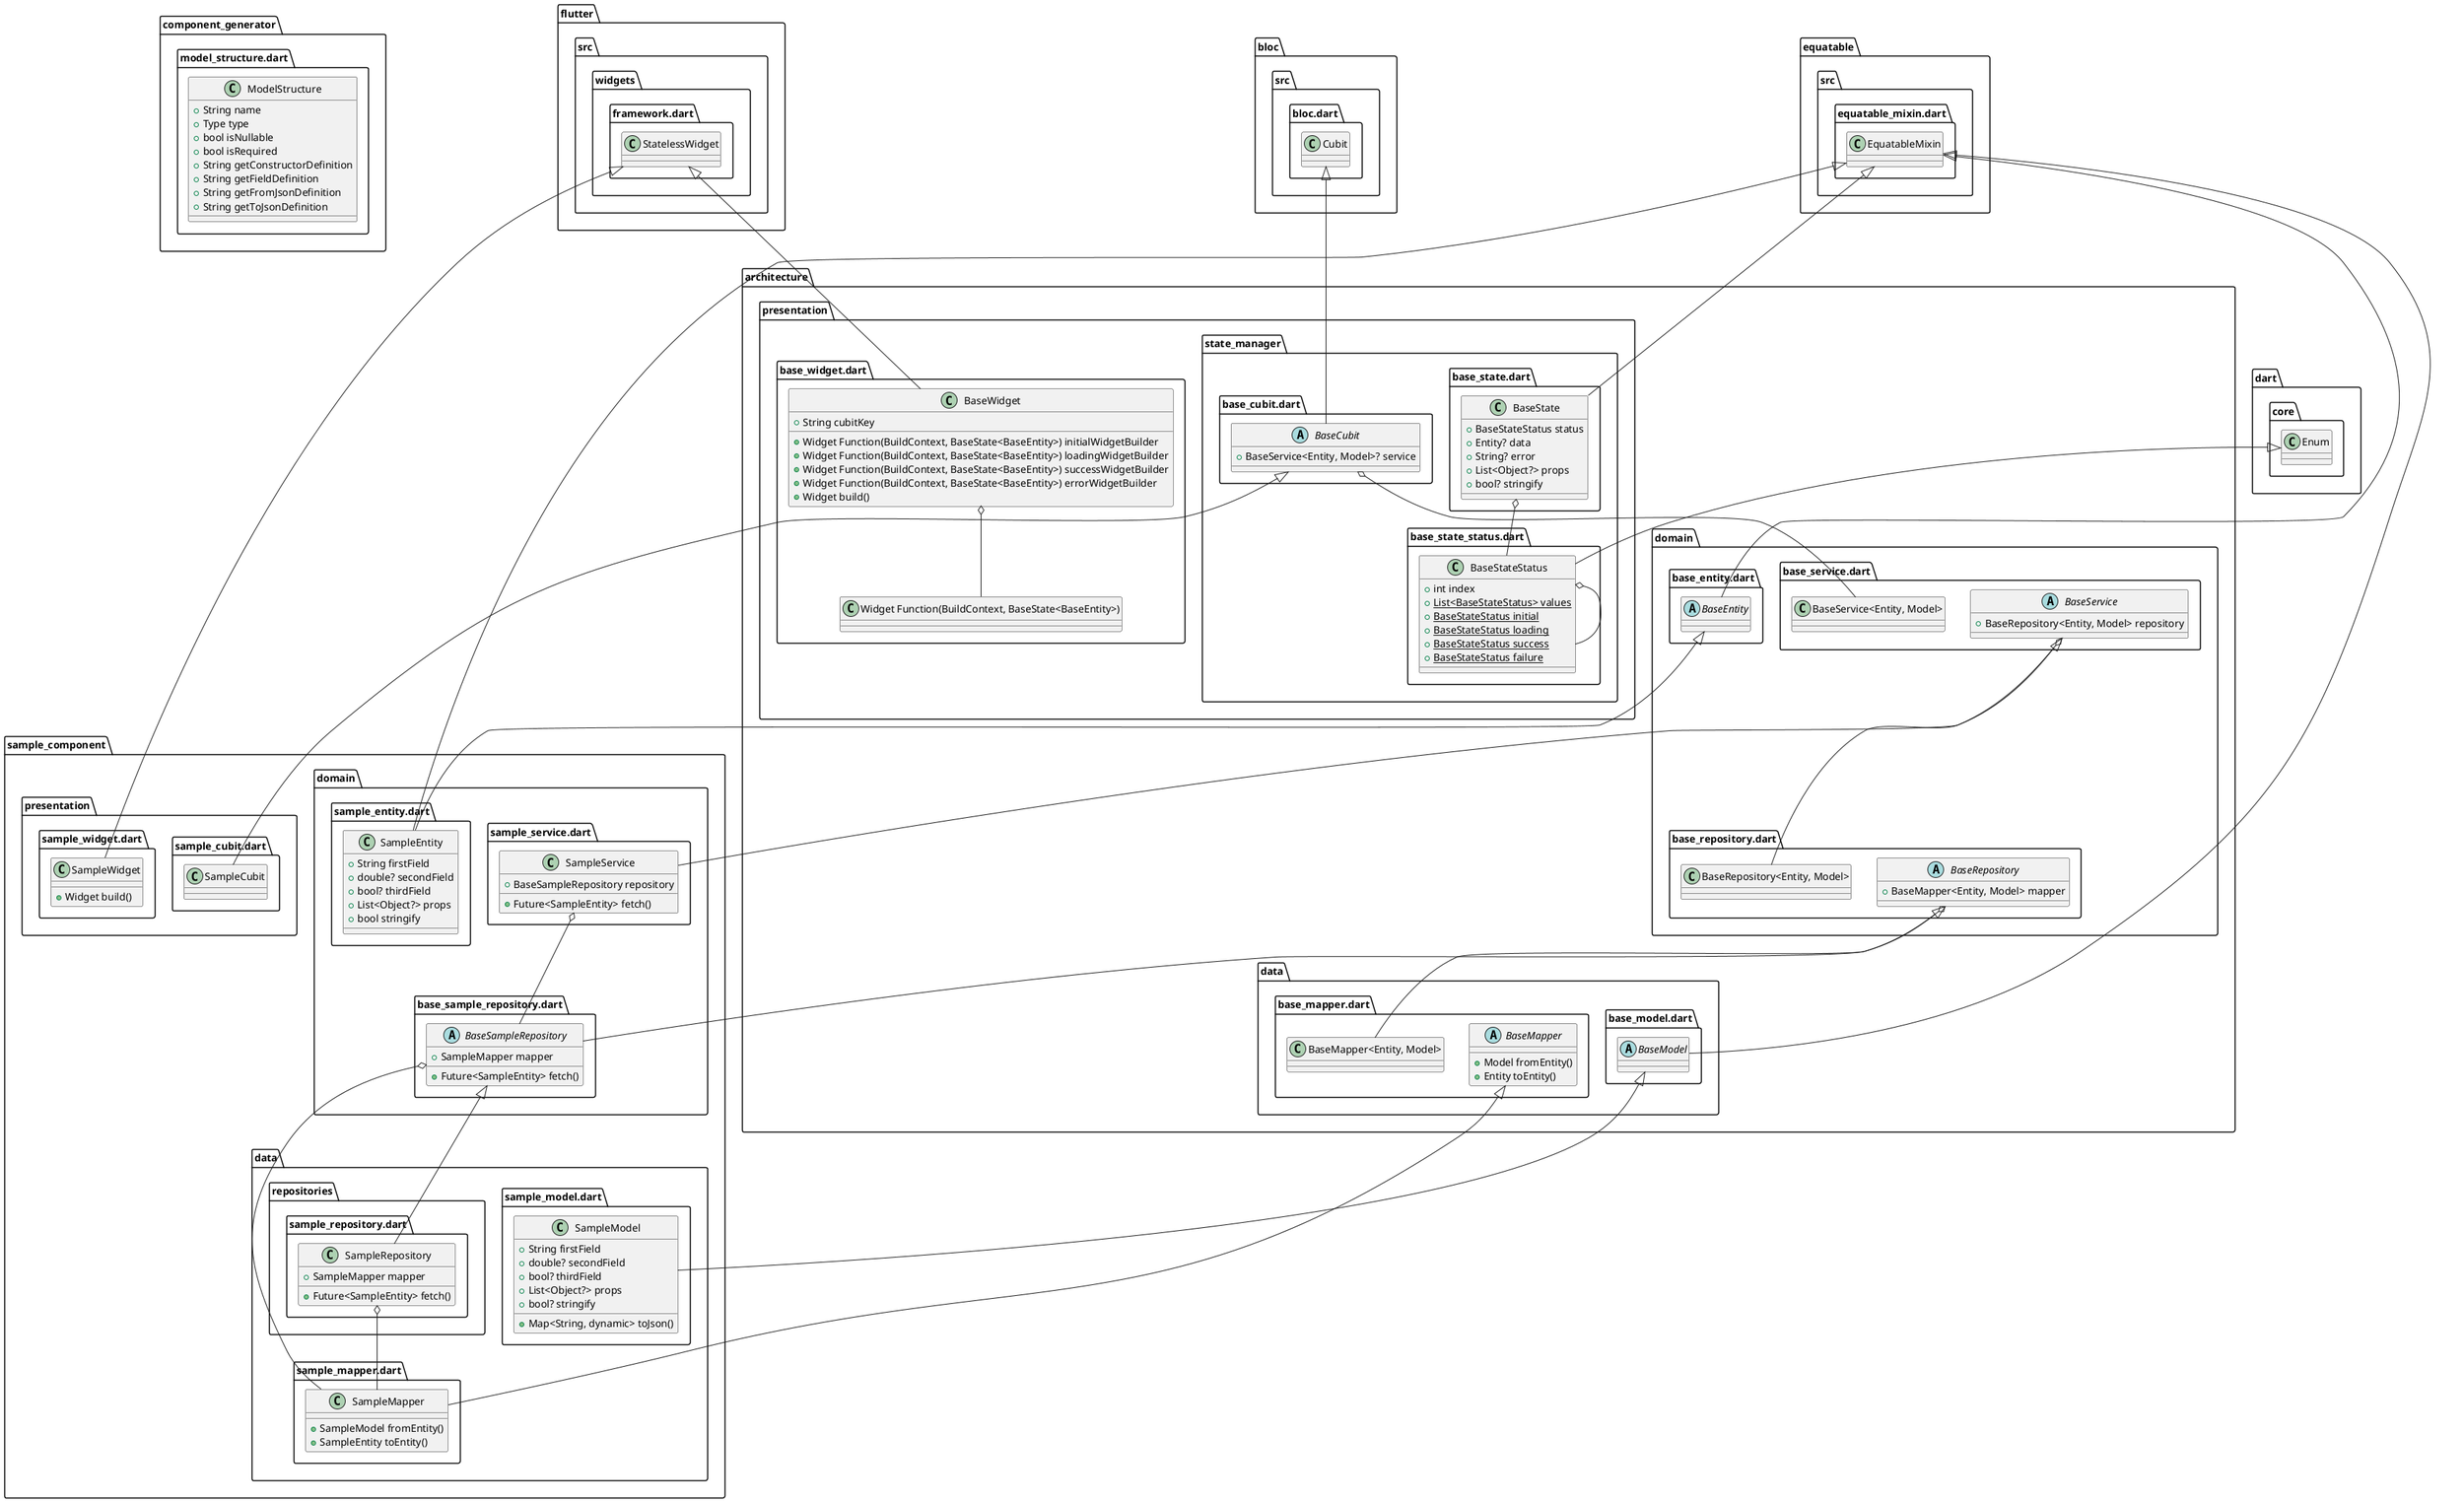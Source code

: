 @startuml
set namespaceSeparator ::

class "component_generator::model_structure.dart::ModelStructure" {
  +String name
  +Type type
  +bool isNullable
  +bool isRequired
  +String getConstructorDefinition
  +String getFieldDefinition
  +String getFromJsonDefinition
  +String getToJsonDefinition
}

class "sample_component::data::sample_mapper.dart::SampleMapper" {
  +SampleModel fromEntity()
  +SampleEntity toEntity()
}

"architecture::data::base_mapper.dart::BaseMapper" <|-- "sample_component::data::sample_mapper.dart::SampleMapper"

class "sample_component::data::sample_model.dart::SampleModel" {
  +String firstField
  +double? secondField
  +bool? thirdField
  +List<Object?> props
  +bool? stringify
  +Map<String, dynamic> toJson()
}

"architecture::data::base_model.dart::BaseModel" <|-- "sample_component::data::sample_model.dart::SampleModel"

class "sample_component::data::repositories::sample_repository.dart::SampleRepository" {
  +SampleMapper mapper
  +Future<SampleEntity> fetch()
}

"sample_component::data::repositories::sample_repository.dart::SampleRepository" o-- "sample_component::data::sample_mapper.dart::SampleMapper"
"sample_component::domain::base_sample_repository.dart::BaseSampleRepository" <|-- "sample_component::data::repositories::sample_repository.dart::SampleRepository"

class "sample_component::domain::sample_service.dart::SampleService" {
  +BaseSampleRepository repository
  +Future<SampleEntity> fetch()
}

"sample_component::domain::sample_service.dart::SampleService" o-- "sample_component::domain::base_sample_repository.dart::BaseSampleRepository"
"architecture::domain::base_service.dart::BaseService" <|-- "sample_component::domain::sample_service.dart::SampleService"

abstract class "sample_component::domain::base_sample_repository.dart::BaseSampleRepository" {
  +SampleMapper mapper
  +Future<SampleEntity> fetch()
}

"sample_component::domain::base_sample_repository.dart::BaseSampleRepository" o-- "sample_component::data::sample_mapper.dart::SampleMapper"
"architecture::domain::base_repository.dart::BaseRepository" <|-- "sample_component::domain::base_sample_repository.dart::BaseSampleRepository"

class "sample_component::domain::sample_entity.dart::SampleEntity" {
  +String firstField
  +double? secondField
  +bool? thirdField
  +List<Object?> props
  +bool stringify
}

"equatable::src::equatable_mixin.dart::EquatableMixin" <|-- "sample_component::domain::sample_entity.dart::SampleEntity"
"architecture::domain::base_entity.dart::BaseEntity" <|-- "sample_component::domain::sample_entity.dart::SampleEntity"

class "sample_component::presentation::sample_cubit.dart::SampleCubit" {
}

"architecture::presentation::state_manager::base_cubit.dart::BaseCubit" <|-- "sample_component::presentation::sample_cubit.dart::SampleCubit"

class "sample_component::presentation::sample_widget.dart::SampleWidget" {
  +Widget build()
}

"flutter::src::widgets::framework.dart::StatelessWidget" <|-- "sample_component::presentation::sample_widget.dart::SampleWidget"

abstract class "architecture::data::base_mapper.dart::BaseMapper" {
  +Model fromEntity()
  +Entity toEntity()
}

abstract class "architecture::data::base_model.dart::BaseModel" {
}

"equatable::src::equatable_mixin.dart::EquatableMixin" <|-- "architecture::data::base_model.dart::BaseModel"

abstract class "architecture::domain::base_repository.dart::BaseRepository" {
  +BaseMapper<Entity, Model> mapper
}

"architecture::domain::base_repository.dart::BaseRepository" o-- "architecture::data::base_mapper.dart::BaseMapper<Entity, Model>"

abstract class "architecture::domain::base_service.dart::BaseService" {
  +BaseRepository<Entity, Model> repository
}

"architecture::domain::base_service.dart::BaseService" o-- "architecture::domain::base_repository.dart::BaseRepository<Entity, Model>"

abstract class "architecture::domain::base_entity.dart::BaseEntity" {
}

"equatable::src::equatable_mixin.dart::EquatableMixin" <|-- "architecture::domain::base_entity.dart::BaseEntity"

class "architecture::presentation::state_manager::base_state_status.dart::BaseStateStatus" {
  +int index
  {static} +List<BaseStateStatus> values
  {static} +BaseStateStatus initial
  {static} +BaseStateStatus loading
  {static} +BaseStateStatus success
  {static} +BaseStateStatus failure
}

"architecture::presentation::state_manager::base_state_status.dart::BaseStateStatus" o-- "architecture::presentation::state_manager::base_state_status.dart::BaseStateStatus"
"dart::core::Enum" <|-- "architecture::presentation::state_manager::base_state_status.dart::BaseStateStatus"

class "architecture::presentation::state_manager::base_state.dart::BaseState" {
  +BaseStateStatus status
  +Entity? data
  +String? error
  +List<Object?> props
  +bool? stringify
}

"architecture::presentation::state_manager::base_state.dart::BaseState" o-- "architecture::presentation::state_manager::base_state_status.dart::BaseStateStatus"
"equatable::src::equatable_mixin.dart::EquatableMixin" <|-- "architecture::presentation::state_manager::base_state.dart::BaseState"

abstract class "architecture::presentation::state_manager::base_cubit.dart::BaseCubit" {
  +BaseService<Entity, Model>? service
}

"architecture::presentation::state_manager::base_cubit.dart::BaseCubit" o-- "architecture::domain::base_service.dart::BaseService<Entity, Model>"
"bloc::src::bloc.dart::Cubit" <|-- "architecture::presentation::state_manager::base_cubit.dart::BaseCubit"

class "architecture::presentation::base_widget.dart::BaseWidget" {
  +String cubitKey
  +Widget Function(BuildContext, BaseState<BaseEntity>) initialWidgetBuilder
  +Widget Function(BuildContext, BaseState<BaseEntity>) loadingWidgetBuilder
  +Widget Function(BuildContext, BaseState<BaseEntity>) successWidgetBuilder
  +Widget Function(BuildContext, BaseState<BaseEntity>) errorWidgetBuilder
  +Widget build()
}

"architecture::presentation::base_widget.dart::BaseWidget" o-- "architecture::presentation::base_widget.dart::Widget Function(BuildContext, BaseState<BaseEntity>)"
"flutter::src::widgets::framework.dart::StatelessWidget" <|-- "architecture::presentation::base_widget.dart::BaseWidget"

@enduml